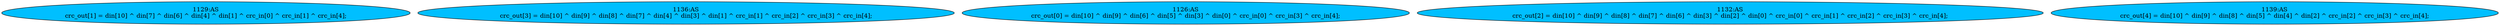 strict digraph "compose( ,  )" {
	node [label="\N"];
	"1129:AS"	 [ast="<pyverilog.vparser.ast.Assign object at 0x7f06269d9190>",
		def_var="['crc_out']",
		fillcolor=deepskyblue,
		label="1129:AS
crc_out[1] = din[10] ^ din[7] ^ din[6] ^ din[4] ^ din[1] ^ crc_in[0] ^ crc_in[1] ^ crc_in[4];",
		statements="[]",
		style=filled,
		typ=Assign,
		use_var="['din', 'din', 'din', 'din', 'din', 'crc_in', 'crc_in', 'crc_in']"];
	"1136:AS"	 [ast="<pyverilog.vparser.ast.Assign object at 0x7f06269cfc50>",
		def_var="['crc_out']",
		fillcolor=deepskyblue,
		label="1136:AS
crc_out[3] = din[10] ^ din[9] ^ din[8] ^ din[7] ^ din[4] ^ din[3] ^ din[1] ^ crc_in[1] ^ crc_in[2] ^ crc_in[3] ^ crc_in[\
4];",
		statements="[]",
		style=filled,
		typ=Assign,
		use_var="['din', 'din', 'din', 'din', 'din', 'din', 'din', 'crc_in', 'crc_in', 'crc_in', 'crc_in']"];
	"1126:AS"	 [ast="<pyverilog.vparser.ast.Assign object at 0x7f062699b810>",
		def_var="['crc_out']",
		fillcolor=deepskyblue,
		label="1126:AS
crc_out[0] = din[10] ^ din[9] ^ din[6] ^ din[5] ^ din[3] ^ din[0] ^ crc_in[0] ^ crc_in[3] ^ crc_in[4];",
		statements="[]",
		style=filled,
		typ=Assign,
		use_var="['din', 'din', 'din', 'din', 'din', 'din', 'crc_in', 'crc_in', 'crc_in']"];
	"1132:AS"	 [ast="<pyverilog.vparser.ast.Assign object at 0x7f06269d9fd0>",
		def_var="['crc_out']",
		fillcolor=deepskyblue,
		label="1132:AS
crc_out[2] = din[10] ^ din[9] ^ din[8] ^ din[7] ^ din[6] ^ din[3] ^ din[2] ^ din[0] ^ crc_in[0] ^ crc_in[1] ^ crc_in[2] ^ \
crc_in[3] ^ crc_in[4];",
		statements="[]",
		style=filled,
		typ=Assign,
		use_var="['din', 'din', 'din', 'din', 'din', 'din', 'din', 'din', 'crc_in', 'crc_in', 'crc_in', 'crc_in', 'crc_in']"];
	"1139:AS"	 [ast="<pyverilog.vparser.ast.Assign object at 0x7f06269da6d0>",
		def_var="['crc_out']",
		fillcolor=deepskyblue,
		label="1139:AS
crc_out[4] = din[10] ^ din[9] ^ din[8] ^ din[5] ^ din[4] ^ din[2] ^ crc_in[2] ^ crc_in[3] ^ crc_in[4];",
		statements="[]",
		style=filled,
		typ=Assign,
		use_var="['din', 'din', 'din', 'din', 'din', 'din', 'crc_in', 'crc_in', 'crc_in']"];
}
